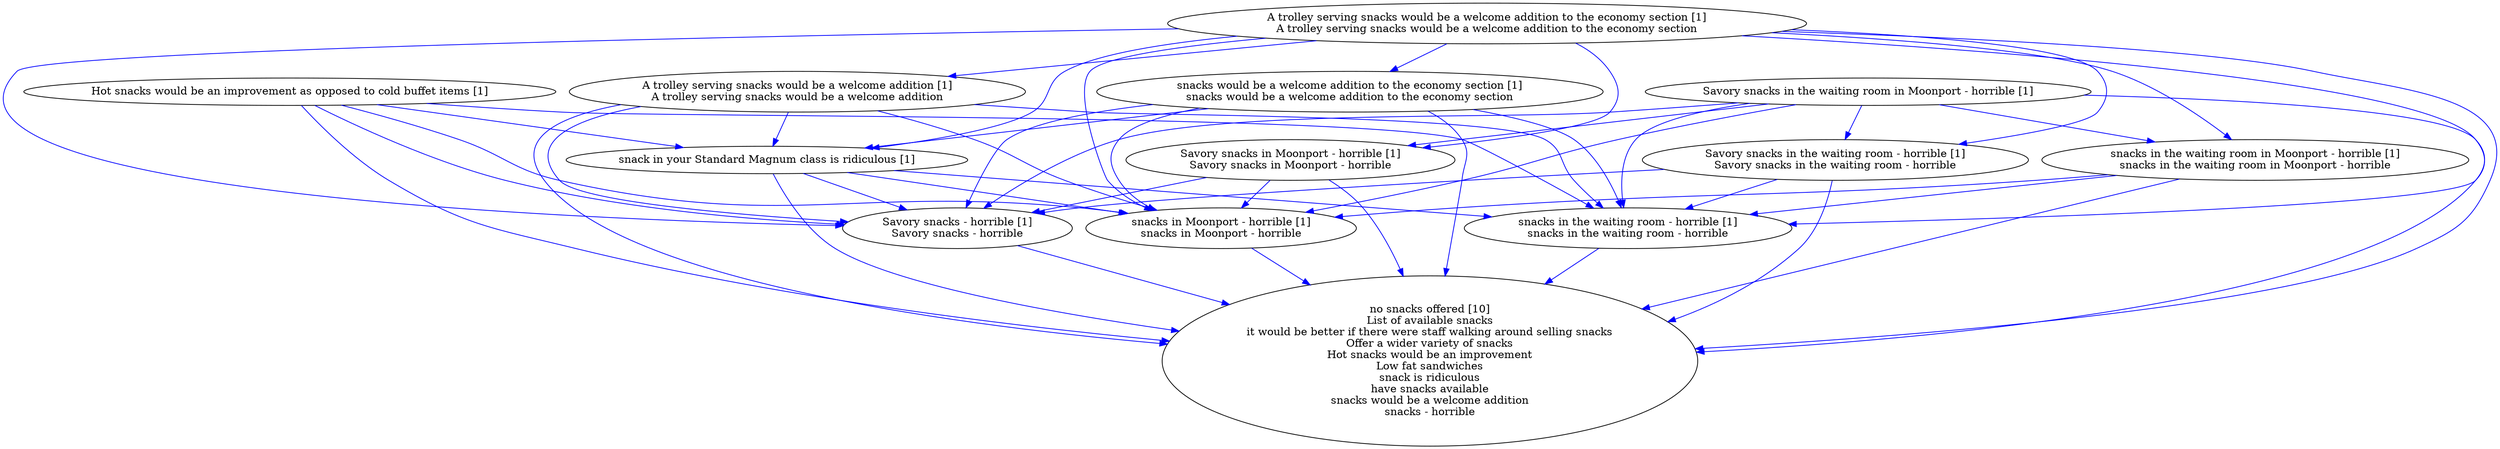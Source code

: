 digraph collapsedGraph {
"no snacks offered [10]\nList of available snacks\nit would be better if there were staff walking around selling snacks\nOffer a wider variety of snacks\nHot snacks would be an improvement\nLow fat sandwiches\nsnack is ridiculous\nhave snacks available\nsnacks would be a welcome addition\nsnacks - horrible""A trolley serving snacks would be a welcome addition to the economy section [1]\nA trolley serving snacks would be a welcome addition to the economy section""A trolley serving snacks would be a welcome addition [1]\nA trolley serving snacks would be a welcome addition""snacks would be a welcome addition to the economy section [1]\nsnacks would be a welcome addition to the economy section""Hot snacks would be an improvement as opposed to cold buffet items [1]""Savory snacks in the waiting room in Moonport - horrible [1]""Savory snacks in Moonport - horrible [1]\nSavory snacks in Moonport - horrible""Savory snacks - horrible [1]\nSavory snacks - horrible""snacks in Moonport - horrible [1]\nsnacks in Moonport - horrible""Savory snacks in the waiting room - horrible [1]\nSavory snacks in the waiting room - horrible""snacks in the waiting room - horrible [1]\nsnacks in the waiting room - horrible""snacks in the waiting room in Moonport - horrible [1]\nsnacks in the waiting room in Moonport - horrible""snack in your Standard Magnum class is ridiculous [1]""A trolley serving snacks would be a welcome addition to the economy section [1]\nA trolley serving snacks would be a welcome addition to the economy section" -> "A trolley serving snacks would be a welcome addition [1]\nA trolley serving snacks would be a welcome addition" [color=blue]
"A trolley serving snacks would be a welcome addition to the economy section [1]\nA trolley serving snacks would be a welcome addition to the economy section" -> "snacks would be a welcome addition to the economy section [1]\nsnacks would be a welcome addition to the economy section" [color=blue]
"A trolley serving snacks would be a welcome addition to the economy section [1]\nA trolley serving snacks would be a welcome addition to the economy section" -> "no snacks offered [10]\nList of available snacks\nit would be better if there were staff walking around selling snacks\nOffer a wider variety of snacks\nHot snacks would be an improvement\nLow fat sandwiches\nsnack is ridiculous\nhave snacks available\nsnacks would be a welcome addition\nsnacks - horrible" [color=blue]
"A trolley serving snacks would be a welcome addition [1]\nA trolley serving snacks would be a welcome addition" -> "no snacks offered [10]\nList of available snacks\nit would be better if there were staff walking around selling snacks\nOffer a wider variety of snacks\nHot snacks would be an improvement\nLow fat sandwiches\nsnack is ridiculous\nhave snacks available\nsnacks would be a welcome addition\nsnacks - horrible" [color=blue]
"snacks would be a welcome addition to the economy section [1]\nsnacks would be a welcome addition to the economy section" -> "no snacks offered [10]\nList of available snacks\nit would be better if there were staff walking around selling snacks\nOffer a wider variety of snacks\nHot snacks would be an improvement\nLow fat sandwiches\nsnack is ridiculous\nhave snacks available\nsnacks would be a welcome addition\nsnacks - horrible" [color=blue]
"Hot snacks would be an improvement as opposed to cold buffet items [1]" -> "no snacks offered [10]\nList of available snacks\nit would be better if there were staff walking around selling snacks\nOffer a wider variety of snacks\nHot snacks would be an improvement\nLow fat sandwiches\nsnack is ridiculous\nhave snacks available\nsnacks would be a welcome addition\nsnacks - horrible" [color=blue]
"Savory snacks in the waiting room in Moonport - horrible [1]" -> "Savory snacks in Moonport - horrible [1]\nSavory snacks in Moonport - horrible" [color=blue]
"Savory snacks in Moonport - horrible [1]\nSavory snacks in Moonport - horrible" -> "Savory snacks - horrible [1]\nSavory snacks - horrible" [color=blue]
"Savory snacks in Moonport - horrible [1]\nSavory snacks in Moonport - horrible" -> "snacks in Moonport - horrible [1]\nsnacks in Moonport - horrible" [color=blue]
"Savory snacks in the waiting room in Moonport - horrible [1]" -> "Savory snacks in the waiting room - horrible [1]\nSavory snacks in the waiting room - horrible" [color=blue]
"Savory snacks in the waiting room - horrible [1]\nSavory snacks in the waiting room - horrible" -> "Savory snacks - horrible [1]\nSavory snacks - horrible" [color=blue]
"Savory snacks in the waiting room - horrible [1]\nSavory snacks in the waiting room - horrible" -> "snacks in the waiting room - horrible [1]\nsnacks in the waiting room - horrible" [color=blue]
"Savory snacks in the waiting room in Moonport - horrible [1]" -> "snacks in the waiting room in Moonport - horrible [1]\nsnacks in the waiting room in Moonport - horrible" [color=blue]
"snacks in the waiting room in Moonport - horrible [1]\nsnacks in the waiting room in Moonport - horrible" -> "snacks in Moonport - horrible [1]\nsnacks in Moonport - horrible" [color=blue]
"snacks in the waiting room in Moonport - horrible [1]\nsnacks in the waiting room in Moonport - horrible" -> "snacks in the waiting room - horrible [1]\nsnacks in the waiting room - horrible" [color=blue]
"Savory snacks in the waiting room in Moonport - horrible [1]" -> "Savory snacks - horrible [1]\nSavory snacks - horrible" [color=blue]
"Savory snacks in the waiting room in Moonport - horrible [1]" -> "snacks in Moonport - horrible [1]\nsnacks in Moonport - horrible" [color=blue]
"Savory snacks in the waiting room in Moonport - horrible [1]" -> "snacks in the waiting room - horrible [1]\nsnacks in the waiting room - horrible" [color=blue]
"Hot snacks would be an improvement as opposed to cold buffet items [1]" -> "snacks in Moonport - horrible [1]\nsnacks in Moonport - horrible" [color=blue]
"Hot snacks would be an improvement as opposed to cold buffet items [1]" -> "Savory snacks - horrible [1]\nSavory snacks - horrible" [color=blue]
"Hot snacks would be an improvement as opposed to cold buffet items [1]" -> "snacks in the waiting room - horrible [1]\nsnacks in the waiting room - horrible" [color=blue]
"A trolley serving snacks would be a welcome addition [1]\nA trolley serving snacks would be a welcome addition" -> "snacks in Moonport - horrible [1]\nsnacks in Moonport - horrible" [color=blue]
"A trolley serving snacks would be a welcome addition [1]\nA trolley serving snacks would be a welcome addition" -> "Savory snacks - horrible [1]\nSavory snacks - horrible" [color=blue]
"snacks would be a welcome addition to the economy section [1]\nsnacks would be a welcome addition to the economy section" -> "snacks in Moonport - horrible [1]\nsnacks in Moonport - horrible" [color=blue]
"snacks would be a welcome addition to the economy section [1]\nsnacks would be a welcome addition to the economy section" -> "Savory snacks - horrible [1]\nSavory snacks - horrible" [color=blue]
"snacks would be a welcome addition to the economy section [1]\nsnacks would be a welcome addition to the economy section" -> "snacks in the waiting room - horrible [1]\nsnacks in the waiting room - horrible" [color=blue]
"A trolley serving snacks would be a welcome addition to the economy section [1]\nA trolley serving snacks would be a welcome addition to the economy section" -> "snacks in the waiting room in Moonport - horrible [1]\nsnacks in the waiting room in Moonport - horrible" [color=blue]
"A trolley serving snacks would be a welcome addition to the economy section [1]\nA trolley serving snacks would be a welcome addition to the economy section" -> "Savory snacks in Moonport - horrible [1]\nSavory snacks in Moonport - horrible" [color=blue]
"A trolley serving snacks would be a welcome addition to the economy section [1]\nA trolley serving snacks would be a welcome addition to the economy section" -> "Savory snacks in the waiting room - horrible [1]\nSavory snacks in the waiting room - horrible" [color=blue]
"A trolley serving snacks would be a welcome addition to the economy section [1]\nA trolley serving snacks would be a welcome addition to the economy section" -> "snacks in Moonport - horrible [1]\nsnacks in Moonport - horrible" [color=blue]
"A trolley serving snacks would be a welcome addition to the economy section [1]\nA trolley serving snacks would be a welcome addition to the economy section" -> "Savory snacks - horrible [1]\nSavory snacks - horrible" [color=blue]
"A trolley serving snacks would be a welcome addition to the economy section [1]\nA trolley serving snacks would be a welcome addition to the economy section" -> "snacks in the waiting room - horrible [1]\nsnacks in the waiting room - horrible" [color=blue]
"Savory snacks in the waiting room in Moonport - horrible [1]" -> "no snacks offered [10]\nList of available snacks\nit would be better if there were staff walking around selling snacks\nOffer a wider variety of snacks\nHot snacks would be an improvement\nLow fat sandwiches\nsnack is ridiculous\nhave snacks available\nsnacks would be a welcome addition\nsnacks - horrible" [color=blue]
"Savory snacks in Moonport - horrible [1]\nSavory snacks in Moonport - horrible" -> "no snacks offered [10]\nList of available snacks\nit would be better if there were staff walking around selling snacks\nOffer a wider variety of snacks\nHot snacks would be an improvement\nLow fat sandwiches\nsnack is ridiculous\nhave snacks available\nsnacks would be a welcome addition\nsnacks - horrible" [color=blue]
"Savory snacks - horrible [1]\nSavory snacks - horrible" -> "no snacks offered [10]\nList of available snacks\nit would be better if there were staff walking around selling snacks\nOffer a wider variety of snacks\nHot snacks would be an improvement\nLow fat sandwiches\nsnack is ridiculous\nhave snacks available\nsnacks would be a welcome addition\nsnacks - horrible" [color=blue]
"snacks in Moonport - horrible [1]\nsnacks in Moonport - horrible" -> "no snacks offered [10]\nList of available snacks\nit would be better if there were staff walking around selling snacks\nOffer a wider variety of snacks\nHot snacks would be an improvement\nLow fat sandwiches\nsnack is ridiculous\nhave snacks available\nsnacks would be a welcome addition\nsnacks - horrible" [color=blue]
"Savory snacks in the waiting room - horrible [1]\nSavory snacks in the waiting room - horrible" -> "no snacks offered [10]\nList of available snacks\nit would be better if there were staff walking around selling snacks\nOffer a wider variety of snacks\nHot snacks would be an improvement\nLow fat sandwiches\nsnack is ridiculous\nhave snacks available\nsnacks would be a welcome addition\nsnacks - horrible" [color=blue]
"snacks in the waiting room - horrible [1]\nsnacks in the waiting room - horrible" -> "no snacks offered [10]\nList of available snacks\nit would be better if there were staff walking around selling snacks\nOffer a wider variety of snacks\nHot snacks would be an improvement\nLow fat sandwiches\nsnack is ridiculous\nhave snacks available\nsnacks would be a welcome addition\nsnacks - horrible" [color=blue]
"snacks in the waiting room in Moonport - horrible [1]\nsnacks in the waiting room in Moonport - horrible" -> "no snacks offered [10]\nList of available snacks\nit would be better if there were staff walking around selling snacks\nOffer a wider variety of snacks\nHot snacks would be an improvement\nLow fat sandwiches\nsnack is ridiculous\nhave snacks available\nsnacks would be a welcome addition\nsnacks - horrible" [color=blue]
"Hot snacks would be an improvement as opposed to cold buffet items [1]" -> "snack in your Standard Magnum class is ridiculous [1]" [color=blue]
"snack in your Standard Magnum class is ridiculous [1]" -> "snacks in Moonport - horrible [1]\nsnacks in Moonport - horrible" [color=blue]
"snack in your Standard Magnum class is ridiculous [1]" -> "Savory snacks - horrible [1]\nSavory snacks - horrible" [color=blue]
"snack in your Standard Magnum class is ridiculous [1]" -> "snacks in the waiting room - horrible [1]\nsnacks in the waiting room - horrible" [color=blue]
"A trolley serving snacks would be a welcome addition [1]\nA trolley serving snacks would be a welcome addition" -> "snack in your Standard Magnum class is ridiculous [1]" [color=blue]
"snacks would be a welcome addition to the economy section [1]\nsnacks would be a welcome addition to the economy section" -> "snack in your Standard Magnum class is ridiculous [1]" [color=blue]
"A trolley serving snacks would be a welcome addition to the economy section [1]\nA trolley serving snacks would be a welcome addition to the economy section" -> "snack in your Standard Magnum class is ridiculous [1]" [color=blue]
"A trolley serving snacks would be a welcome addition [1]\nA trolley serving snacks would be a welcome addition" -> "snacks in the waiting room - horrible [1]\nsnacks in the waiting room - horrible" [color=blue]
"snack in your Standard Magnum class is ridiculous [1]" -> "no snacks offered [10]\nList of available snacks\nit would be better if there were staff walking around selling snacks\nOffer a wider variety of snacks\nHot snacks would be an improvement\nLow fat sandwiches\nsnack is ridiculous\nhave snacks available\nsnacks would be a welcome addition\nsnacks - horrible" [color=blue]
}